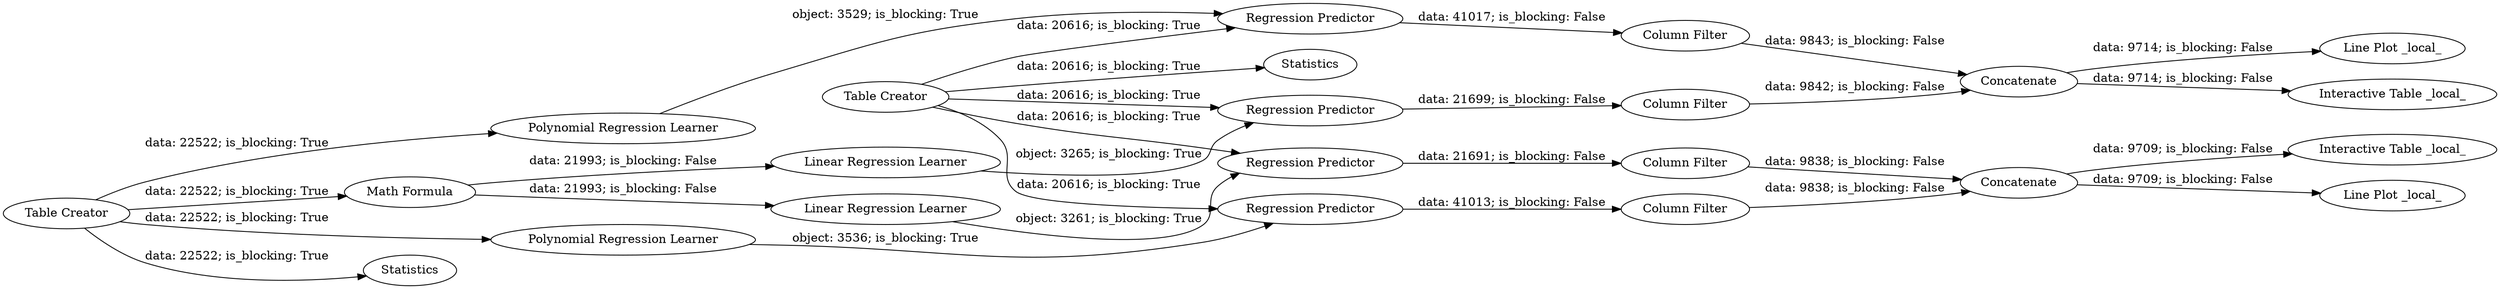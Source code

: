 digraph {
	"-8391988921037056270_35" [label="Math Formula"]
	"-8391988921037056270_51" [label="Column Filter"]
	"-8391988921037056270_47" [label=Concatenate]
	"-8391988921037056270_58" [label="Interactive Table _local_"]
	"-8391988921037056270_49" [label="Column Filter"]
	"-8391988921037056270_25" [label="Table Creator"]
	"-8391988921037056270_31" [label="Linear Regression Learner"]
	"-8391988921037056270_1" [label="Table Creator"]
	"-8391988921037056270_48" [label="Column Filter"]
	"-8391988921037056270_52" [label=Concatenate]
	"-8391988921037056270_57" [label="Line Plot _local_"]
	"-8391988921037056270_55" [label="Interactive Table _local_"]
	"-8391988921037056270_29" [label="Regression Predictor"]
	"-8391988921037056270_32" [label="Regression Predictor"]
	"-8391988921037056270_56" [label="Line Plot _local_"]
	"-8391988921037056270_42" [label=Statistics]
	"-8391988921037056270_38" [label="Regression Predictor"]
	"-8391988921037056270_50" [label="Column Filter"]
	"-8391988921037056270_14" [label=Statistics]
	"-8391988921037056270_7" [label="Linear Regression Learner"]
	"-8391988921037056270_28" [label="Polynomial Regression Learner"]
	"-8391988921037056270_41" [label="Polynomial Regression Learner"]
	"-8391988921037056270_9" [label="Regression Predictor"]
	"-8391988921037056270_1" -> "-8391988921037056270_14" [label="data: 20616; is_blocking: True"]
	"-8391988921037056270_51" -> "-8391988921037056270_52" [label="data: 9843; is_blocking: False"]
	"-8391988921037056270_1" -> "-8391988921037056270_38" [label="data: 20616; is_blocking: True"]
	"-8391988921037056270_1" -> "-8391988921037056270_9" [label="data: 20616; is_blocking: True"]
	"-8391988921037056270_41" -> "-8391988921037056270_38" [label="object: 3529; is_blocking: True"]
	"-8391988921037056270_49" -> "-8391988921037056270_47" [label="data: 9838; is_blocking: False"]
	"-8391988921037056270_31" -> "-8391988921037056270_32" [label="object: 3265; is_blocking: True"]
	"-8391988921037056270_38" -> "-8391988921037056270_51" [label="data: 41017; is_blocking: False"]
	"-8391988921037056270_25" -> "-8391988921037056270_28" [label="data: 22522; is_blocking: True"]
	"-8391988921037056270_35" -> "-8391988921037056270_7" [label="data: 21993; is_blocking: False"]
	"-8391988921037056270_47" -> "-8391988921037056270_56" [label="data: 9709; is_blocking: False"]
	"-8391988921037056270_52" -> "-8391988921037056270_55" [label="data: 9714; is_blocking: False"]
	"-8391988921037056270_9" -> "-8391988921037056270_48" [label="data: 21691; is_blocking: False"]
	"-8391988921037056270_29" -> "-8391988921037056270_49" [label="data: 41013; is_blocking: False"]
	"-8391988921037056270_1" -> "-8391988921037056270_29" [label="data: 20616; is_blocking: True"]
	"-8391988921037056270_28" -> "-8391988921037056270_29" [label="object: 3536; is_blocking: True"]
	"-8391988921037056270_7" -> "-8391988921037056270_9" [label="object: 3261; is_blocking: True"]
	"-8391988921037056270_25" -> "-8391988921037056270_42" [label="data: 22522; is_blocking: True"]
	"-8391988921037056270_47" -> "-8391988921037056270_58" [label="data: 9709; is_blocking: False"]
	"-8391988921037056270_1" -> "-8391988921037056270_32" [label="data: 20616; is_blocking: True"]
	"-8391988921037056270_35" -> "-8391988921037056270_31" [label="data: 21993; is_blocking: False"]
	"-8391988921037056270_32" -> "-8391988921037056270_50" [label="data: 21699; is_blocking: False"]
	"-8391988921037056270_50" -> "-8391988921037056270_52" [label="data: 9842; is_blocking: False"]
	"-8391988921037056270_25" -> "-8391988921037056270_35" [label="data: 22522; is_blocking: True"]
	"-8391988921037056270_52" -> "-8391988921037056270_57" [label="data: 9714; is_blocking: False"]
	"-8391988921037056270_25" -> "-8391988921037056270_41" [label="data: 22522; is_blocking: True"]
	"-8391988921037056270_48" -> "-8391988921037056270_47" [label="data: 9838; is_blocking: False"]
	rankdir=LR
}
